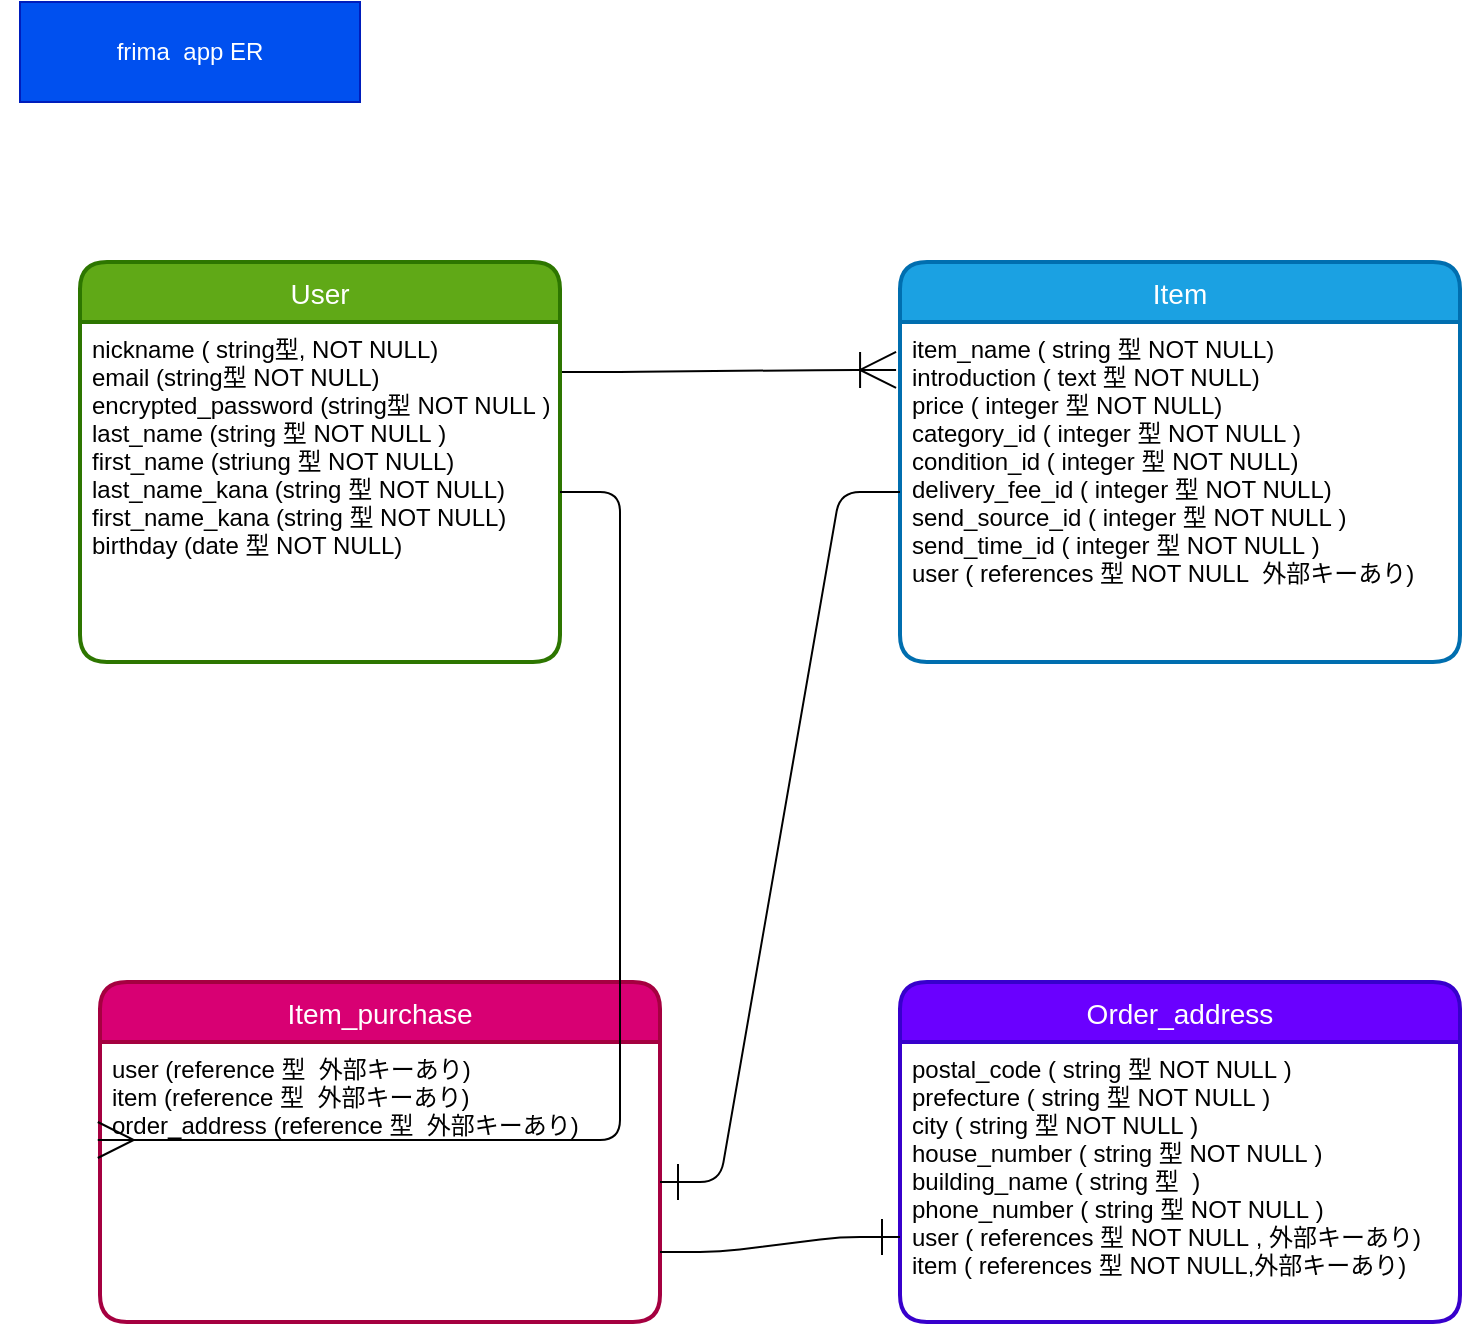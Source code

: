 <mxfile version="13.6.5">
    <diagram id="UFvXh-s-xjHBrPr4BVxm" name="ページ1">
        <mxGraphModel dx="1046" dy="900" grid="1" gridSize="10" guides="1" tooltips="1" connect="1" arrows="1" fold="1" page="1" pageScale="1" pageWidth="827" pageHeight="1169" math="0" shadow="0">
            <root>
                <mxCell id="0"/>
                <mxCell id="1" parent="0"/>
                <mxCell id="2" value="" style="whiteSpace=wrap;html=1;fillColor=none;strokeColor=none;" parent="1" vertex="1">
                    <mxGeometry x="30" y="40" width="250" height="120" as="geometry"/>
                </mxCell>
                <mxCell id="27" value="Item" style="swimlane;childLayout=stackLayout;horizontal=1;startSize=30;horizontalStack=0;rounded=1;fontSize=14;fontStyle=0;strokeWidth=2;resizeParent=0;resizeLast=1;shadow=0;dashed=0;align=center;fillColor=#1ba1e2;strokeColor=#006EAF;fontColor=#ffffff;" parent="1" vertex="1">
                    <mxGeometry x="480" y="160" width="280" height="200" as="geometry"/>
                </mxCell>
                <mxCell id="28" value="item_name ( string 型 NOT NULL)&#10;introduction ( text 型 NOT NULL)&#10;price ( integer 型 NOT NULL)&#10;category_id ( integer 型 NOT NULL )&#10;condition_id ( integer 型 NOT NULL)&#10;delivery_fee_id ( integer 型 NOT NULL) &#10;send_source_id ( integer 型 NOT NULL )&#10;send_time_id ( integer 型 NOT NULL )&#10;user ( references 型 NOT NULL  外部キーあり)&#10;" style="align=left;strokeColor=none;fillColor=none;spacingLeft=4;fontSize=12;verticalAlign=top;resizable=0;rotatable=0;part=1;" parent="27" vertex="1">
                    <mxGeometry y="30" width="280" height="170" as="geometry"/>
                </mxCell>
                <mxCell id="33" value="" style="edgeStyle=entityRelationEdgeStyle;fontSize=12;html=1;endArrow=ERoneToMany;entryX=-0.007;entryY=0.141;entryDx=0;entryDy=0;entryPerimeter=0;exitX=1;exitY=0.147;exitDx=0;exitDy=0;exitPerimeter=0;endSize=16;startSize=16;" edge="1" parent="1" source="30" target="28">
                    <mxGeometry width="100" height="100" relative="1" as="geometry">
                        <mxPoint x="480" y="510" as="sourcePoint"/>
                        <mxPoint x="580" y="410" as="targetPoint"/>
                    </mxGeometry>
                </mxCell>
                <mxCell id="29" value="User" style="swimlane;childLayout=stackLayout;horizontal=1;startSize=30;horizontalStack=0;rounded=1;fontSize=14;fontStyle=0;strokeWidth=2;resizeParent=0;resizeLast=1;shadow=0;dashed=0;align=center;fillColor=#60a917;strokeColor=#2D7600;fontColor=#ffffff;" parent="1" vertex="1">
                    <mxGeometry x="70" y="160" width="240" height="200" as="geometry"/>
                </mxCell>
                <mxCell id="30" value="nickname ( string型, NOT NULL)&#10;email (string型 NOT NULL)&#10;encrypted_password (string型 NOT NULL )&#10;last_name (string 型 NOT NULL )&#10;first_name (striung 型 NOT NULL)&#10;last_name_kana (string 型 NOT NULL)&#10;first_name_kana (string 型 NOT NULL)&#10;birthday (date 型 NOT NULL) " style="align=left;strokeColor=none;fillColor=none;spacingLeft=4;fontSize=12;verticalAlign=top;resizable=0;rotatable=0;part=1;" parent="29" vertex="1">
                    <mxGeometry y="30" width="240" height="170" as="geometry"/>
                </mxCell>
                <mxCell id="37" value="frima&amp;nbsp; app ER" style="rounded=0;whiteSpace=wrap;html=1;fillColor=#0050ef;strokeColor=#001DBC;fontColor=#ffffff;" vertex="1" parent="1">
                    <mxGeometry x="40" y="30" width="170" height="50" as="geometry"/>
                </mxCell>
                <mxCell id="39" value="Item_purchase" style="swimlane;childLayout=stackLayout;horizontal=1;startSize=30;horizontalStack=0;rounded=1;fontSize=14;fontStyle=0;strokeWidth=2;resizeParent=0;resizeLast=1;shadow=0;dashed=0;align=center;fillColor=#d80073;strokeColor=#A50040;fontColor=#ffffff;" vertex="1" parent="1">
                    <mxGeometry x="80" y="520" width="280" height="170" as="geometry"/>
                </mxCell>
                <mxCell id="40" value="user (reference 型  外部キーあり)&#10;item (reference 型  外部キーあり)&#10;order_address (reference 型  外部キーあり)" style="align=left;strokeColor=none;fillColor=none;spacingLeft=4;fontSize=12;verticalAlign=top;resizable=0;rotatable=0;part=1;" vertex="1" parent="39">
                    <mxGeometry y="30" width="280" height="140" as="geometry"/>
                </mxCell>
                <mxCell id="31" value="Order_address" style="swimlane;childLayout=stackLayout;horizontal=1;startSize=30;horizontalStack=0;rounded=1;fontSize=14;fontStyle=0;strokeWidth=2;resizeParent=0;resizeLast=1;shadow=0;dashed=0;align=center;fillColor=#6a00ff;strokeColor=#3700CC;fontColor=#ffffff;" parent="1" vertex="1">
                    <mxGeometry x="480" y="520" width="280" height="170" as="geometry"/>
                </mxCell>
                <mxCell id="32" value="postal_code ( string 型 NOT NULL )&#10;prefecture ( string 型 NOT NULL )&#10;city ( string 型 NOT NULL )&#10;house_number ( string 型 NOT NULL )&#10;building_name ( string 型  )&#10;phone_number ( string 型 NOT NULL )&#10;user ( references 型 NOT NULL , 外部キーあり)&#10;item ( references 型 NOT NULL,外部キーあり)" style="align=left;strokeColor=none;fillColor=none;spacingLeft=4;fontSize=12;verticalAlign=top;resizable=0;rotatable=0;part=1;" parent="31" vertex="1">
                    <mxGeometry y="30" width="280" height="140" as="geometry"/>
                </mxCell>
                <mxCell id="41" value="" style="edgeStyle=entityRelationEdgeStyle;fontSize=12;html=1;endArrow=ERmany;entryX=-0.004;entryY=0.35;entryDx=0;entryDy=0;endSize=16;startSize=16;entryPerimeter=0;" edge="1" parent="1" source="30" target="40">
                    <mxGeometry width="100" height="100" relative="1" as="geometry">
                        <mxPoint x="430" y="450" as="sourcePoint"/>
                        <mxPoint x="380" y="380" as="targetPoint"/>
                    </mxGeometry>
                </mxCell>
                <mxCell id="42" value="" style="edgeStyle=entityRelationEdgeStyle;fontSize=12;html=1;endArrow=ERone;endFill=1;endSize=16;startSize=16;" edge="1" parent="1" source="28" target="40">
                    <mxGeometry width="100" height="100" relative="1" as="geometry">
                        <mxPoint x="540" y="400" as="sourcePoint"/>
                        <mxPoint x="390" y="540" as="targetPoint"/>
                    </mxGeometry>
                </mxCell>
                <mxCell id="43" value="" style="edgeStyle=entityRelationEdgeStyle;fontSize=12;html=1;endArrow=ERone;endFill=1;endSize=16;startSize=16;exitX=1;exitY=0.75;exitDx=0;exitDy=0;entryX=0;entryY=0.75;entryDx=0;entryDy=0;" edge="1" parent="1" source="40" target="31">
                    <mxGeometry width="100" height="100" relative="1" as="geometry">
                        <mxPoint x="330" y="450" as="sourcePoint"/>
                        <mxPoint x="430" y="350" as="targetPoint"/>
                    </mxGeometry>
                </mxCell>
            </root>
        </mxGraphModel>
    </diagram>
</mxfile>
